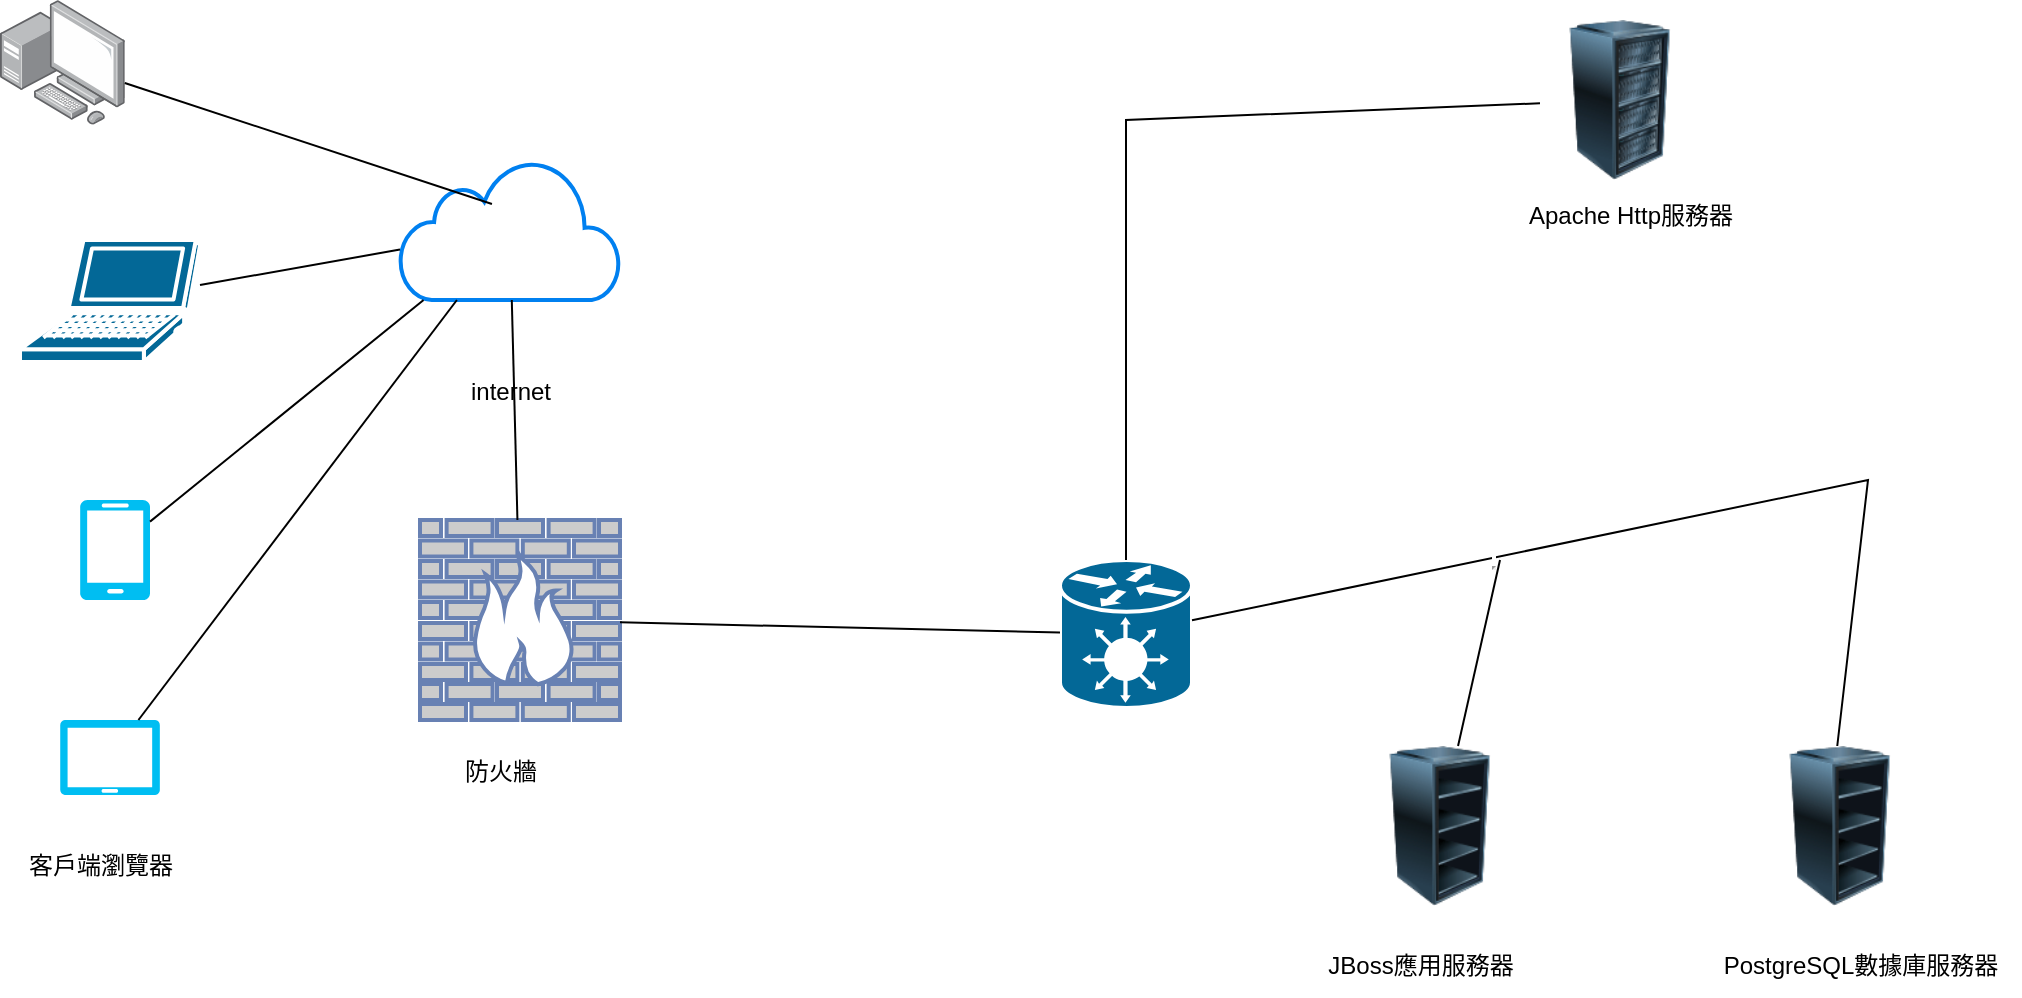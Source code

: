 <mxfile version="26.0.1">
  <diagram id="WI9T0HZ2pTsCkuznbFz-" name="Page-1">
    <mxGraphModel dx="1434" dy="746" grid="1" gridSize="10" guides="1" tooltips="1" connect="1" arrows="1" fold="1" page="1" pageScale="1" pageWidth="1169" pageHeight="827" math="0" shadow="0">
      <root>
        <mxCell id="0" />
        <mxCell id="1" parent="0" />
        <mxCell id="AcntTRgMwso8wtGt0fgN-1" value="" style="image;points=[];aspect=fixed;html=1;align=center;shadow=0;dashed=0;image=img/lib/allied_telesis/computer_and_terminals/Personal_Computer_with_Server.svg;" vertex="1" parent="1">
          <mxGeometry x="140" y="120" width="62.4" height="62.4" as="geometry" />
        </mxCell>
        <mxCell id="AcntTRgMwso8wtGt0fgN-2" value="" style="shape=mxgraph.cisco.computers_and_peripherals.laptop;html=1;pointerEvents=1;dashed=0;fillColor=#036897;strokeColor=#ffffff;strokeWidth=2;verticalLabelPosition=bottom;verticalAlign=top;align=center;outlineConnect=0;" vertex="1" parent="1">
          <mxGeometry x="150" y="240" width="90" height="61" as="geometry" />
        </mxCell>
        <mxCell id="AcntTRgMwso8wtGt0fgN-3" value="" style="verticalLabelPosition=bottom;html=1;verticalAlign=top;align=center;strokeColor=none;fillColor=#00BEF2;shape=mxgraph.azure.mobile;pointerEvents=1;" vertex="1" parent="1">
          <mxGeometry x="180" y="370" width="35" height="50" as="geometry" />
        </mxCell>
        <mxCell id="AcntTRgMwso8wtGt0fgN-4" value="" style="verticalLabelPosition=bottom;html=1;verticalAlign=top;align=center;strokeColor=none;fillColor=#00BEF2;shape=mxgraph.azure.tablet;pointerEvents=1;" vertex="1" parent="1">
          <mxGeometry x="170" y="480" width="50" height="37.5" as="geometry" />
        </mxCell>
        <mxCell id="AcntTRgMwso8wtGt0fgN-5" value="客戶端瀏覽器" style="text;html=1;align=center;verticalAlign=middle;resizable=0;points=[];autosize=1;strokeColor=none;fillColor=none;" vertex="1" parent="1">
          <mxGeometry x="140" y="538" width="100" height="30" as="geometry" />
        </mxCell>
        <mxCell id="AcntTRgMwso8wtGt0fgN-6" value="" style="html=1;verticalLabelPosition=bottom;align=center;labelBackgroundColor=#ffffff;verticalAlign=top;strokeWidth=2;strokeColor=#0080F0;shadow=0;dashed=0;shape=mxgraph.ios7.icons.cloud;" vertex="1" parent="1">
          <mxGeometry x="340" y="200" width="110" height="70" as="geometry" />
        </mxCell>
        <mxCell id="AcntTRgMwso8wtGt0fgN-7" value="internet" style="text;html=1;align=center;verticalAlign=middle;resizable=0;points=[];autosize=1;strokeColor=none;fillColor=none;" vertex="1" parent="1">
          <mxGeometry x="365" y="301" width="60" height="30" as="geometry" />
        </mxCell>
        <mxCell id="AcntTRgMwso8wtGt0fgN-8" value="" style="fontColor=#0066CC;verticalAlign=top;verticalLabelPosition=bottom;labelPosition=center;align=center;html=1;outlineConnect=0;fillColor=#CCCCCC;strokeColor=#6881B3;gradientColor=none;gradientDirection=north;strokeWidth=2;shape=mxgraph.networks.firewall;" vertex="1" parent="1">
          <mxGeometry x="350" y="380" width="100" height="100" as="geometry" />
        </mxCell>
        <mxCell id="AcntTRgMwso8wtGt0fgN-9" value="防火牆&lt;div&gt;&lt;br&gt;&lt;/div&gt;" style="text;html=1;align=center;verticalAlign=middle;resizable=0;points=[];autosize=1;strokeColor=none;fillColor=none;" vertex="1" parent="1">
          <mxGeometry x="360" y="493" width="60" height="40" as="geometry" />
        </mxCell>
        <mxCell id="AcntTRgMwso8wtGt0fgN-12" value="" style="shape=mxgraph.cisco.hubs_and_gateways.generic_gateway;sketch=0;html=1;pointerEvents=1;dashed=0;fillColor=#036897;strokeColor=#ffffff;strokeWidth=2;verticalLabelPosition=bottom;verticalAlign=top;align=center;outlineConnect=0;" vertex="1" parent="1">
          <mxGeometry x="670" y="400" width="66" height="74" as="geometry" />
        </mxCell>
        <mxCell id="AcntTRgMwso8wtGt0fgN-13" value="" style="image;html=1;image=img/lib/clip_art/computers/Server_Rack_128x128.png" vertex="1" parent="1">
          <mxGeometry x="910" y="130" width="80" height="80" as="geometry" />
        </mxCell>
        <mxCell id="AcntTRgMwso8wtGt0fgN-15" value="" style="image;html=1;image=img/lib/clip_art/computers/Server_Rack_Empty_128x128.png" vertex="1" parent="1">
          <mxGeometry x="820" y="493" width="80" height="80" as="geometry" />
        </mxCell>
        <mxCell id="AcntTRgMwso8wtGt0fgN-16" value="" style="image;html=1;image=img/lib/clip_art/computers/Server_Rack_Empty_128x128.png" vertex="1" parent="1">
          <mxGeometry x="1020" y="493" width="80" height="80" as="geometry" />
        </mxCell>
        <mxCell id="AcntTRgMwso8wtGt0fgN-17" value="Apache Http服務器&lt;div&gt;&lt;br&gt;&lt;/div&gt;" style="text;html=1;align=center;verticalAlign=middle;resizable=0;points=[];autosize=1;strokeColor=none;fillColor=none;" vertex="1" parent="1">
          <mxGeometry x="890" y="215" width="130" height="40" as="geometry" />
        </mxCell>
        <mxCell id="AcntTRgMwso8wtGt0fgN-18" value="JBoss應用服務器" style="text;html=1;align=center;verticalAlign=middle;resizable=0;points=[];autosize=1;strokeColor=none;fillColor=none;" vertex="1" parent="1">
          <mxGeometry x="790" y="588" width="120" height="30" as="geometry" />
        </mxCell>
        <mxCell id="AcntTRgMwso8wtGt0fgN-19" value="PostgreSQL數據庫服務器" style="text;html=1;align=center;verticalAlign=middle;resizable=0;points=[];autosize=1;strokeColor=none;fillColor=none;" vertex="1" parent="1">
          <mxGeometry x="990" y="588" width="160" height="30" as="geometry" />
        </mxCell>
        <mxCell id="AcntTRgMwso8wtGt0fgN-20" value="" style="endArrow=none;html=1;rounded=0;" edge="1" parent="1" source="AcntTRgMwso8wtGt0fgN-12" target="AcntTRgMwso8wtGt0fgN-13">
          <mxGeometry width="50" height="50" relative="1" as="geometry">
            <mxPoint x="670" y="260" as="sourcePoint" />
            <mxPoint x="720" y="210" as="targetPoint" />
            <Array as="points">
              <mxPoint x="703" y="180" />
            </Array>
          </mxGeometry>
        </mxCell>
        <mxCell id="AcntTRgMwso8wtGt0fgN-21" value="" style="endArrow=none;html=1;rounded=0;" edge="1" parent="1" source="AcntTRgMwso8wtGt0fgN-12">
          <mxGeometry width="50" height="50" relative="1" as="geometry">
            <mxPoint x="730" y="357" as="sourcePoint" />
            <mxPoint x="1058.624" y="493" as="targetPoint" />
            <Array as="points">
              <mxPoint x="1074" y="360" />
            </Array>
          </mxGeometry>
        </mxCell>
        <mxCell id="AcntTRgMwso8wtGt0fgN-22" value="&lt;hr&gt;" style="edgeLabel;html=1;align=center;verticalAlign=middle;resizable=0;points=[];" vertex="1" connectable="0" parent="AcntTRgMwso8wtGt0fgN-21">
          <mxGeometry x="-0.364" y="-4" relative="1" as="geometry">
            <mxPoint as="offset" />
          </mxGeometry>
        </mxCell>
        <mxCell id="AcntTRgMwso8wtGt0fgN-24" value="" style="endArrow=none;html=1;rounded=0;" edge="1" parent="1" source="AcntTRgMwso8wtGt0fgN-15">
          <mxGeometry width="50" height="50" relative="1" as="geometry">
            <mxPoint x="670" y="260" as="sourcePoint" />
            <mxPoint x="890" y="400" as="targetPoint" />
          </mxGeometry>
        </mxCell>
        <mxCell id="AcntTRgMwso8wtGt0fgN-25" value="" style="endArrow=none;html=1;rounded=0;" edge="1" parent="1" source="AcntTRgMwso8wtGt0fgN-8" target="AcntTRgMwso8wtGt0fgN-12">
          <mxGeometry width="50" height="50" relative="1" as="geometry">
            <mxPoint x="670" y="260" as="sourcePoint" />
            <mxPoint x="720" y="210" as="targetPoint" />
          </mxGeometry>
        </mxCell>
        <mxCell id="AcntTRgMwso8wtGt0fgN-26" value="" style="endArrow=none;html=1;rounded=0;" edge="1" parent="1" source="AcntTRgMwso8wtGt0fgN-8" target="AcntTRgMwso8wtGt0fgN-6">
          <mxGeometry width="50" height="50" relative="1" as="geometry">
            <mxPoint x="670" y="260" as="sourcePoint" />
            <mxPoint x="720" y="210" as="targetPoint" />
          </mxGeometry>
        </mxCell>
        <mxCell id="AcntTRgMwso8wtGt0fgN-27" value="" style="endArrow=none;html=1;rounded=0;exitX=0.418;exitY=0.314;exitDx=0;exitDy=0;exitPerimeter=0;" edge="1" parent="1" source="AcntTRgMwso8wtGt0fgN-6" target="AcntTRgMwso8wtGt0fgN-1">
          <mxGeometry width="50" height="50" relative="1" as="geometry">
            <mxPoint x="670" y="260" as="sourcePoint" />
            <mxPoint x="720" y="210" as="targetPoint" />
          </mxGeometry>
        </mxCell>
        <mxCell id="AcntTRgMwso8wtGt0fgN-28" value="" style="endArrow=none;html=1;rounded=0;" edge="1" parent="1" source="AcntTRgMwso8wtGt0fgN-6" target="AcntTRgMwso8wtGt0fgN-2">
          <mxGeometry width="50" height="50" relative="1" as="geometry">
            <mxPoint x="670" y="260" as="sourcePoint" />
            <mxPoint x="720" y="210" as="targetPoint" />
          </mxGeometry>
        </mxCell>
        <mxCell id="AcntTRgMwso8wtGt0fgN-29" value="" style="endArrow=none;html=1;rounded=0;" edge="1" parent="1" source="AcntTRgMwso8wtGt0fgN-3" target="AcntTRgMwso8wtGt0fgN-6">
          <mxGeometry width="50" height="50" relative="1" as="geometry">
            <mxPoint x="670" y="260" as="sourcePoint" />
            <mxPoint x="720" y="210" as="targetPoint" />
          </mxGeometry>
        </mxCell>
        <mxCell id="AcntTRgMwso8wtGt0fgN-30" value="" style="endArrow=none;html=1;rounded=0;" edge="1" parent="1" source="AcntTRgMwso8wtGt0fgN-4" target="AcntTRgMwso8wtGt0fgN-6">
          <mxGeometry width="50" height="50" relative="1" as="geometry">
            <mxPoint x="670" y="260" as="sourcePoint" />
            <mxPoint x="720" y="210" as="targetPoint" />
          </mxGeometry>
        </mxCell>
      </root>
    </mxGraphModel>
  </diagram>
</mxfile>
